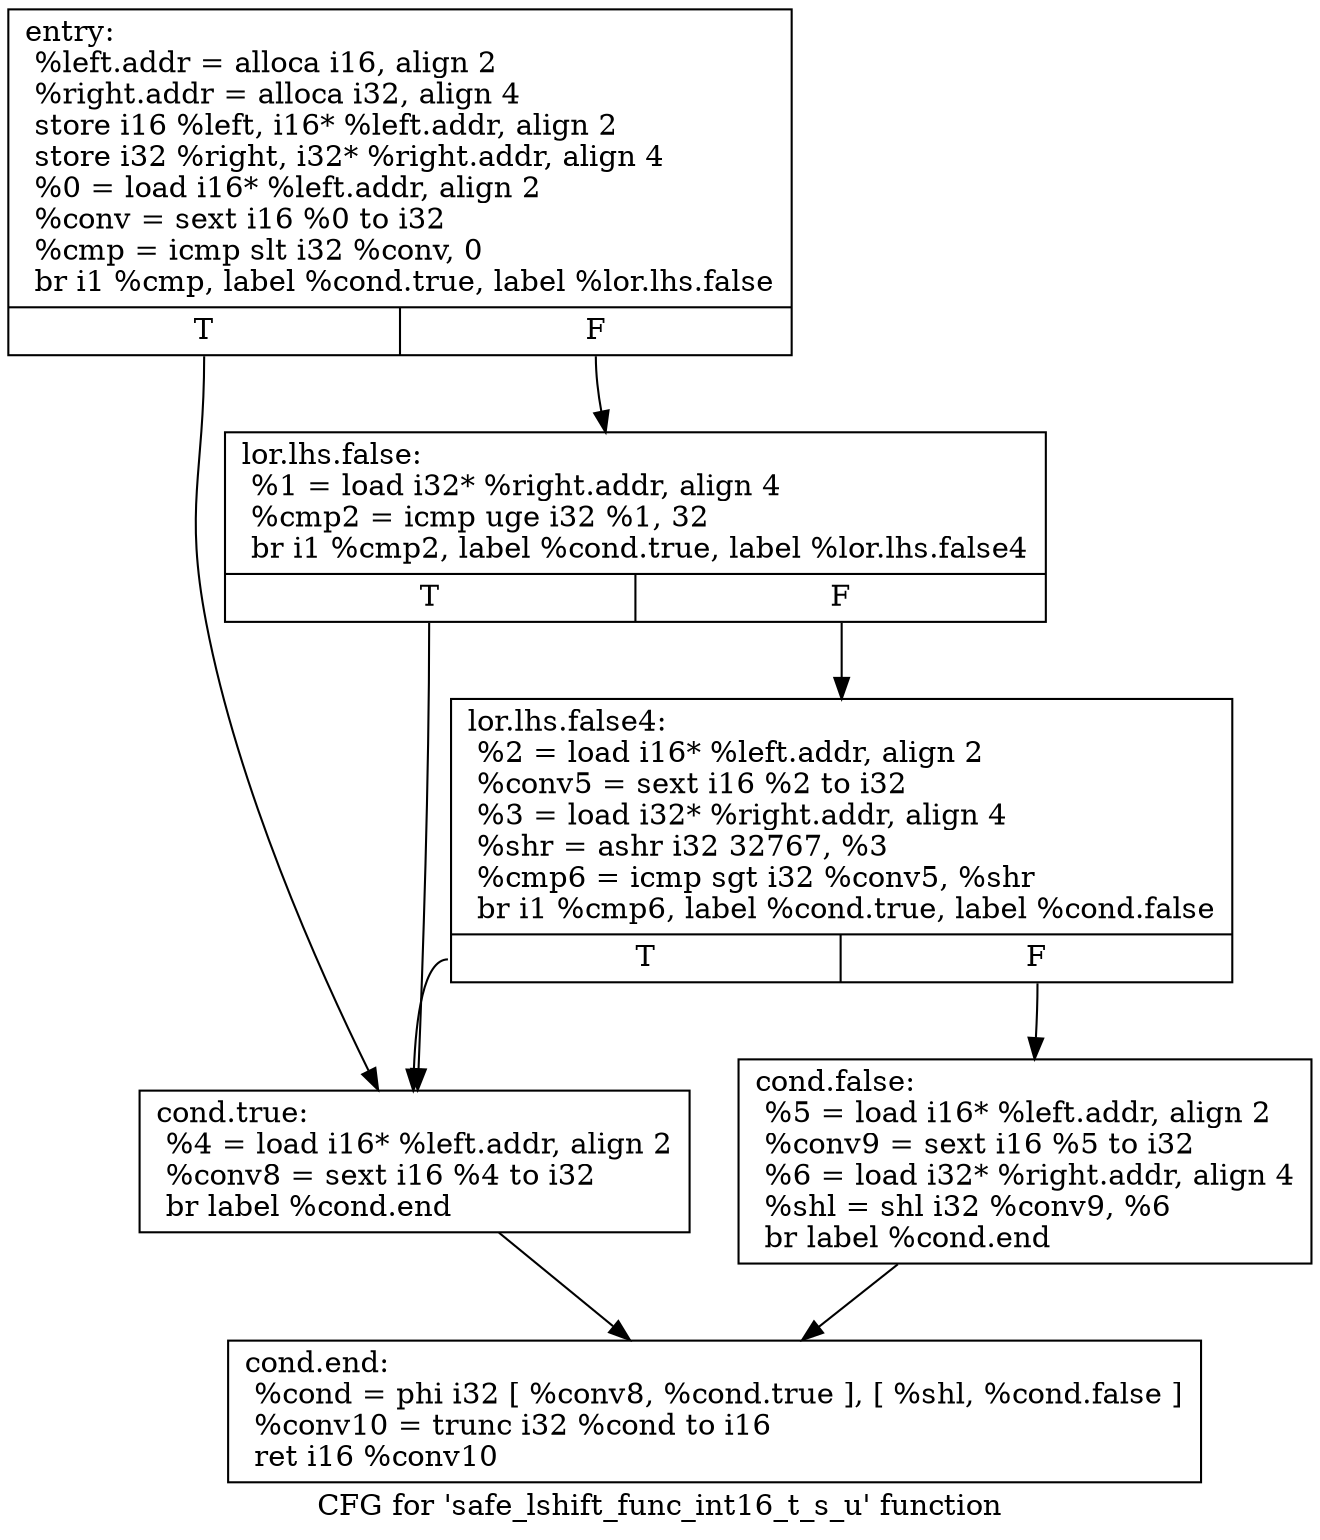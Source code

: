 digraph "CFG for 'safe_lshift_func_int16_t_s_u' function" {
	label="CFG for 'safe_lshift_func_int16_t_s_u' function";

	Node0xba87838 [shape=record,label="{entry:\l  %left.addr = alloca i16, align 2\l  %right.addr = alloca i32, align 4\l  store i16 %left, i16* %left.addr, align 2\l  store i32 %right, i32* %right.addr, align 4\l  %0 = load i16* %left.addr, align 2\l  %conv = sext i16 %0 to i32\l  %cmp = icmp slt i32 %conv, 0\l  br i1 %cmp, label %cond.true, label %lor.lhs.false\l|{<s0>T|<s1>F}}"];
	Node0xba87838:s0 -> Node0xba878c8;
	Node0xba87838:s1 -> Node0xba87868;
	Node0xba87868 [shape=record,label="{lor.lhs.false:                                    \l  %1 = load i32* %right.addr, align 4\l  %cmp2 = icmp uge i32 %1, 32\l  br i1 %cmp2, label %cond.true, label %lor.lhs.false4\l|{<s0>T|<s1>F}}"];
	Node0xba87868:s0 -> Node0xba878c8;
	Node0xba87868:s1 -> Node0xba87898;
	Node0xba87898 [shape=record,label="{lor.lhs.false4:                                   \l  %2 = load i16* %left.addr, align 2\l  %conv5 = sext i16 %2 to i32\l  %3 = load i32* %right.addr, align 4\l  %shr = ashr i32 32767, %3\l  %cmp6 = icmp sgt i32 %conv5, %shr\l  br i1 %cmp6, label %cond.true, label %cond.false\l|{<s0>T|<s1>F}}"];
	Node0xba87898:s0 -> Node0xba878c8;
	Node0xba87898:s1 -> Node0xba878f8;
	Node0xba878c8 [shape=record,label="{cond.true:                                        \l  %4 = load i16* %left.addr, align 2\l  %conv8 = sext i16 %4 to i32\l  br label %cond.end\l}"];
	Node0xba878c8 -> Node0xba87928;
	Node0xba878f8 [shape=record,label="{cond.false:                                       \l  %5 = load i16* %left.addr, align 2\l  %conv9 = sext i16 %5 to i32\l  %6 = load i32* %right.addr, align 4\l  %shl = shl i32 %conv9, %6\l  br label %cond.end\l}"];
	Node0xba878f8 -> Node0xba87928;
	Node0xba87928 [shape=record,label="{cond.end:                                         \l  %cond = phi i32 [ %conv8, %cond.true ], [ %shl, %cond.false ]\l  %conv10 = trunc i32 %cond to i16\l  ret i16 %conv10\l}"];
}
